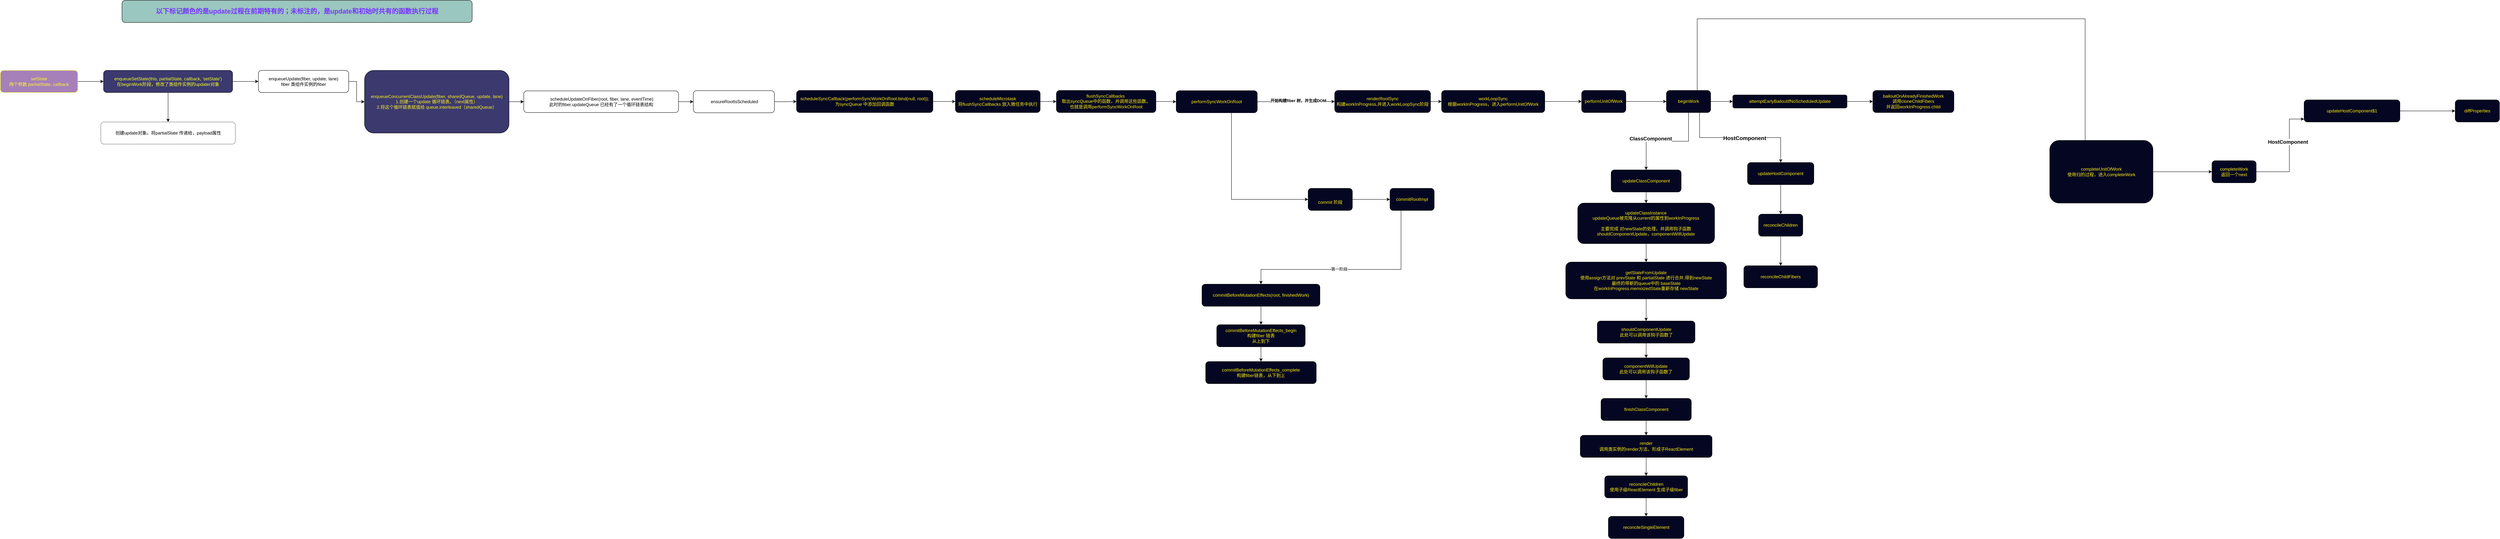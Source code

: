 <mxfile version="22.1.3" type="github">
  <diagram name="第 1 页" id="3YBVpO7ZpEj_d3O6oqKE">
    <mxGraphModel dx="2261" dy="1927" grid="1" gridSize="10" guides="1" tooltips="1" connect="1" arrows="1" fold="1" page="1" pageScale="1" pageWidth="827" pageHeight="1169" math="0" shadow="0">
      <root>
        <mxCell id="0" />
        <mxCell id="1" parent="0" />
        <mxCell id="BOhbTPmh6wwlVowSZ8-B-3" value="" style="edgeStyle=orthogonalEdgeStyle;rounded=0;orthogonalLoop=1;jettySize=auto;html=1;" parent="1" source="BOhbTPmh6wwlVowSZ8-B-1" target="BOhbTPmh6wwlVowSZ8-B-2" edge="1">
          <mxGeometry relative="1" as="geometry" />
        </mxCell>
        <mxCell id="BOhbTPmh6wwlVowSZ8-B-1" value="setState&lt;br&gt;两个参数&amp;nbsp;partialState, callback" style="rounded=1;whiteSpace=wrap;html=1;strokeColor=#FFFF1C;fillColor=#A680B8;fontColor=#FFF82B;" parent="1" vertex="1">
          <mxGeometry x="-240" y="100" width="210" height="60" as="geometry" />
        </mxCell>
        <mxCell id="BOhbTPmh6wwlVowSZ8-B-7" value="" style="edgeStyle=orthogonalEdgeStyle;rounded=0;orthogonalLoop=1;jettySize=auto;html=1;" parent="1" source="BOhbTPmh6wwlVowSZ8-B-2" target="BOhbTPmh6wwlVowSZ8-B-6" edge="1">
          <mxGeometry relative="1" as="geometry" />
        </mxCell>
        <mxCell id="BOhbTPmh6wwlVowSZ8-B-9" value="" style="edgeStyle=orthogonalEdgeStyle;rounded=0;orthogonalLoop=1;jettySize=auto;html=1;" parent="1" source="BOhbTPmh6wwlVowSZ8-B-2" target="BOhbTPmh6wwlVowSZ8-B-8" edge="1">
          <mxGeometry relative="1" as="geometry" />
        </mxCell>
        <mxCell id="BOhbTPmh6wwlVowSZ8-B-2" value="enqueueSetState(this, partialState, callback, &#39;setState&#39;)&lt;br&gt;在beginWork阶段，修改了类组件实例的updater对象" style="whiteSpace=wrap;html=1;rounded=1;fontColor=#F8FF26;strokeColor=#000000;fillColor=#3B396E;" parent="1" vertex="1">
          <mxGeometry x="40" y="100" width="350" height="60" as="geometry" />
        </mxCell>
        <mxCell id="BOhbTPmh6wwlVowSZ8-B-6" value="创建update对象。将partialState 传递给，payload属性" style="whiteSpace=wrap;html=1;rounded=1;strokeColor=#6E6E6E;" parent="1" vertex="1">
          <mxGeometry x="32.5" y="240" width="365" height="60" as="geometry" />
        </mxCell>
        <mxCell id="BOhbTPmh6wwlVowSZ8-B-11" value="" style="edgeStyle=orthogonalEdgeStyle;rounded=0;orthogonalLoop=1;jettySize=auto;html=1;" parent="1" source="BOhbTPmh6wwlVowSZ8-B-8" target="BOhbTPmh6wwlVowSZ8-B-10" edge="1">
          <mxGeometry relative="1" as="geometry" />
        </mxCell>
        <mxCell id="BOhbTPmh6wwlVowSZ8-B-8" value="enqueueUpdate(fiber, update, lane)&lt;br&gt;fiber 类组件实例的fiber" style="whiteSpace=wrap;html=1;rounded=1;" parent="1" vertex="1">
          <mxGeometry x="460" y="100" width="245" height="60" as="geometry" />
        </mxCell>
        <mxCell id="BOhbTPmh6wwlVowSZ8-B-16" style="edgeStyle=orthogonalEdgeStyle;rounded=0;orthogonalLoop=1;jettySize=auto;html=1;exitX=1;exitY=0.5;exitDx=0;exitDy=0;" parent="1" source="BOhbTPmh6wwlVowSZ8-B-10" target="BOhbTPmh6wwlVowSZ8-B-14" edge="1">
          <mxGeometry relative="1" as="geometry" />
        </mxCell>
        <mxCell id="BOhbTPmh6wwlVowSZ8-B-10" value="enqueueConcurrentClassUpdate(fiber, sharedQueue, update, lane)&lt;br&gt;1.创建一个update 循环链表。（next属性）&lt;br&gt;2.将这个循环链表赋值给&amp;nbsp;queue.interleaved（sharedQueue）" style="whiteSpace=wrap;html=1;rounded=1;strokeColor=#000000;fillColor=#3B396E;fontColor=#FFF021;" parent="1" vertex="1">
          <mxGeometry x="748" y="100" width="392" height="170" as="geometry" />
        </mxCell>
        <mxCell id="BOhbTPmh6wwlVowSZ8-B-18" value="" style="edgeStyle=orthogonalEdgeStyle;rounded=0;orthogonalLoop=1;jettySize=auto;html=1;" parent="1" source="BOhbTPmh6wwlVowSZ8-B-14" target="BOhbTPmh6wwlVowSZ8-B-17" edge="1">
          <mxGeometry relative="1" as="geometry" />
        </mxCell>
        <mxCell id="BOhbTPmh6wwlVowSZ8-B-14" value="&amp;nbsp;scheduleUpdateOnFiber(root, fiber, lane, eventTime)&lt;br&gt;此时的fiber.updateQueue 已经有了一个循环链表结构" style="whiteSpace=wrap;html=1;rounded=1;" parent="1" vertex="1">
          <mxGeometry x="1180" y="155.63" width="420" height="58.75" as="geometry" />
        </mxCell>
        <mxCell id="BOhbTPmh6wwlVowSZ8-B-21" value="" style="edgeStyle=orthogonalEdgeStyle;rounded=0;orthogonalLoop=1;jettySize=auto;html=1;" parent="1" source="BOhbTPmh6wwlVowSZ8-B-17" target="BOhbTPmh6wwlVowSZ8-B-20" edge="1">
          <mxGeometry relative="1" as="geometry" />
        </mxCell>
        <mxCell id="BOhbTPmh6wwlVowSZ8-B-17" value="&amp;nbsp;ensureRootIsScheduled" style="whiteSpace=wrap;html=1;rounded=1;" parent="1" vertex="1">
          <mxGeometry x="1640" y="155.01" width="220" height="60" as="geometry" />
        </mxCell>
        <mxCell id="BOhbTPmh6wwlVowSZ8-B-19" value="以下标记颜色的是update过程在前期特有的；未标注的，是update和初始时共有的函数执行过程" style="rounded=1;whiteSpace=wrap;html=1;fontColor=#7936FF;fillColor=#9AC7BF;fontSize=18;fontStyle=1" parent="1" vertex="1">
          <mxGeometry x="90" y="-90" width="950" height="60" as="geometry" />
        </mxCell>
        <mxCell id="gff9xbBirFWEVuY0ia5b-2" value="" style="edgeStyle=orthogonalEdgeStyle;rounded=0;orthogonalLoop=1;jettySize=auto;html=1;" parent="1" source="BOhbTPmh6wwlVowSZ8-B-20" target="gff9xbBirFWEVuY0ia5b-1" edge="1">
          <mxGeometry relative="1" as="geometry" />
        </mxCell>
        <mxCell id="BOhbTPmh6wwlVowSZ8-B-20" value="scheduleSyncCallback(performSyncWorkOnRoot.bind(null, root));&lt;br&gt;为syncQueue 中添加回调函数" style="whiteSpace=wrap;html=1;rounded=1;fillColor=#050621;fontColor=#FFEF12;" parent="1" vertex="1">
          <mxGeometry x="1920" y="154.38" width="370" height="60" as="geometry" />
        </mxCell>
        <mxCell id="gff9xbBirFWEVuY0ia5b-4" value="" style="edgeStyle=orthogonalEdgeStyle;rounded=0;orthogonalLoop=1;jettySize=auto;html=1;" parent="1" source="gff9xbBirFWEVuY0ia5b-1" target="gff9xbBirFWEVuY0ia5b-3" edge="1">
          <mxGeometry relative="1" as="geometry" />
        </mxCell>
        <mxCell id="gff9xbBirFWEVuY0ia5b-1" value="scheduleMicrotask&lt;br&gt;将flushSyncCallbacks 放入微任务中执行" style="whiteSpace=wrap;html=1;fillColor=#050621;fontColor=#FFEF12;rounded=1;" parent="1" vertex="1">
          <mxGeometry x="2351" y="154.38" width="230" height="60" as="geometry" />
        </mxCell>
        <mxCell id="gff9xbBirFWEVuY0ia5b-6" value="" style="edgeStyle=orthogonalEdgeStyle;rounded=0;orthogonalLoop=1;jettySize=auto;html=1;" parent="1" source="gff9xbBirFWEVuY0ia5b-3" target="gff9xbBirFWEVuY0ia5b-5" edge="1">
          <mxGeometry relative="1" as="geometry" />
        </mxCell>
        <mxCell id="gff9xbBirFWEVuY0ia5b-3" value="flushSyncCallbacks&amp;nbsp;&lt;br&gt;取出syncQueue中的函数，并调用这些函数。&lt;br&gt;也就是调用performSyncWorkOnRoot" style="whiteSpace=wrap;html=1;fillColor=#050621;fontColor=#FFEF12;rounded=1;" parent="1" vertex="1">
          <mxGeometry x="2625" y="154.38" width="270" height="60" as="geometry" />
        </mxCell>
        <mxCell id="gff9xbBirFWEVuY0ia5b-8" value="" style="edgeStyle=orthogonalEdgeStyle;rounded=0;orthogonalLoop=1;jettySize=auto;html=1;" parent="1" source="gff9xbBirFWEVuY0ia5b-5" target="gff9xbBirFWEVuY0ia5b-7" edge="1">
          <mxGeometry relative="1" as="geometry" />
        </mxCell>
        <mxCell id="jXGPF6tWEDYVgl1Ts_CV-10" value="开始构建fiber 树，并生成DOM" style="edgeLabel;html=1;align=center;verticalAlign=middle;resizable=0;points=[];fontStyle=1" vertex="1" connectable="0" parent="gff9xbBirFWEVuY0ia5b-8">
          <mxGeometry x="0.057" y="3" relative="1" as="geometry">
            <mxPoint as="offset" />
          </mxGeometry>
        </mxCell>
        <mxCell id="jXGPF6tWEDYVgl1Ts_CV-9" value="" style="edgeStyle=orthogonalEdgeStyle;rounded=0;orthogonalLoop=1;jettySize=auto;html=1;" edge="1" parent="1" source="gff9xbBirFWEVuY0ia5b-5" target="jXGPF6tWEDYVgl1Ts_CV-8">
          <mxGeometry relative="1" as="geometry">
            <Array as="points">
              <mxPoint x="3100" y="450" />
            </Array>
          </mxGeometry>
        </mxCell>
        <mxCell id="gff9xbBirFWEVuY0ia5b-5" value="performSyncWorkOnRoot" style="whiteSpace=wrap;html=1;fillColor=#050621;fontColor=#FFEF12;rounded=1;" parent="1" vertex="1">
          <mxGeometry x="2950" y="155" width="220" height="60" as="geometry" />
        </mxCell>
        <mxCell id="gff9xbBirFWEVuY0ia5b-10" value="" style="edgeStyle=orthogonalEdgeStyle;rounded=0;orthogonalLoop=1;jettySize=auto;html=1;" parent="1" source="gff9xbBirFWEVuY0ia5b-7" target="gff9xbBirFWEVuY0ia5b-9" edge="1">
          <mxGeometry relative="1" as="geometry" />
        </mxCell>
        <mxCell id="gff9xbBirFWEVuY0ia5b-7" value="renderRootSync&lt;br&gt;构建workInProgress,并进入workLoopSync阶段" style="whiteSpace=wrap;html=1;fillColor=#050621;fontColor=#FFEF12;rounded=1;" parent="1" vertex="1">
          <mxGeometry x="3380" y="154.38" width="260" height="60" as="geometry" />
        </mxCell>
        <mxCell id="gff9xbBirFWEVuY0ia5b-18" value="" style="edgeStyle=orthogonalEdgeStyle;rounded=0;orthogonalLoop=1;jettySize=auto;html=1;" parent="1" source="gff9xbBirFWEVuY0ia5b-9" target="gff9xbBirFWEVuY0ia5b-17" edge="1">
          <mxGeometry relative="1" as="geometry" />
        </mxCell>
        <mxCell id="gff9xbBirFWEVuY0ia5b-9" value="workLoopSync&lt;br&gt;根据workInProgress，进入performUnitOfWork" style="whiteSpace=wrap;html=1;fillColor=#050621;fontColor=#FFEF12;rounded=1;" parent="1" vertex="1">
          <mxGeometry x="3670" y="154.38" width="280" height="60" as="geometry" />
        </mxCell>
        <mxCell id="gff9xbBirFWEVuY0ia5b-14" value="" style="edgeStyle=orthogonalEdgeStyle;rounded=0;orthogonalLoop=1;jettySize=auto;html=1;" parent="1" source="gff9xbBirFWEVuY0ia5b-11" target="gff9xbBirFWEVuY0ia5b-13" edge="1">
          <mxGeometry relative="1" as="geometry" />
        </mxCell>
        <mxCell id="gff9xbBirFWEVuY0ia5b-21" value="" style="edgeStyle=orthogonalEdgeStyle;rounded=0;orthogonalLoop=1;jettySize=auto;html=1;" parent="1" source="gff9xbBirFWEVuY0ia5b-11" target="gff9xbBirFWEVuY0ia5b-20" edge="1">
          <mxGeometry relative="1" as="geometry" />
        </mxCell>
        <mxCell id="gff9xbBirFWEVuY0ia5b-22" value="ClassComponent" style="edgeLabel;html=1;align=center;verticalAlign=middle;resizable=0;points=[];fontStyle=1;fontSize=14;" parent="gff9xbBirFWEVuY0ia5b-21" vertex="1" connectable="0">
          <mxGeometry x="-0.209" y="1" relative="1" as="geometry">
            <mxPoint x="-74" y="-8" as="offset" />
          </mxGeometry>
        </mxCell>
        <mxCell id="gff9xbBirFWEVuY0ia5b-41" style="edgeStyle=orthogonalEdgeStyle;rounded=0;orthogonalLoop=1;jettySize=auto;html=1;exitX=0.75;exitY=1;exitDx=0;exitDy=0;entryX=0.5;entryY=0;entryDx=0;entryDy=0;" parent="1" source="gff9xbBirFWEVuY0ia5b-11" target="gff9xbBirFWEVuY0ia5b-39" edge="1">
          <mxGeometry relative="1" as="geometry" />
        </mxCell>
        <mxCell id="gff9xbBirFWEVuY0ia5b-42" value="HostComponent" style="edgeLabel;html=1;align=center;verticalAlign=middle;resizable=0;points=[];fontSize=15;fontStyle=1" parent="gff9xbBirFWEVuY0ia5b-41" vertex="1" connectable="0">
          <mxGeometry x="0.066" y="-1" relative="1" as="geometry">
            <mxPoint as="offset" />
          </mxGeometry>
        </mxCell>
        <mxCell id="gff9xbBirFWEVuY0ia5b-49" style="edgeStyle=orthogonalEdgeStyle;rounded=0;orthogonalLoop=1;jettySize=auto;html=1;exitX=0.696;exitY=0.002;exitDx=0;exitDy=0;entryX=0.567;entryY=0.058;entryDx=0;entryDy=0;entryPerimeter=0;exitPerimeter=0;" parent="1" source="gff9xbBirFWEVuY0ia5b-11" target="gff9xbBirFWEVuY0ia5b-47" edge="1">
          <mxGeometry relative="1" as="geometry">
            <mxPoint x="5120" y="380" as="targetPoint" />
            <Array as="points">
              <mxPoint x="4364" y="-40" />
              <mxPoint x="5416" y="-40" />
            </Array>
          </mxGeometry>
        </mxCell>
        <mxCell id="gff9xbBirFWEVuY0ia5b-11" value="beginWork" style="whiteSpace=wrap;html=1;fillColor=#050621;fontColor=#FFEF12;rounded=1;" parent="1" vertex="1">
          <mxGeometry x="4280" y="154.38" width="120" height="60" as="geometry" />
        </mxCell>
        <mxCell id="gff9xbBirFWEVuY0ia5b-16" value="" style="edgeStyle=orthogonalEdgeStyle;rounded=0;orthogonalLoop=1;jettySize=auto;html=1;" parent="1" source="gff9xbBirFWEVuY0ia5b-13" target="gff9xbBirFWEVuY0ia5b-15" edge="1">
          <mxGeometry relative="1" as="geometry" />
        </mxCell>
        <mxCell id="gff9xbBirFWEVuY0ia5b-13" value="attemptEarlyBailoutIfNoScheduledUpdate" style="whiteSpace=wrap;html=1;fillColor=#050621;fontColor=#FFEF12;rounded=1;" parent="1" vertex="1">
          <mxGeometry x="4460" y="166.57" width="310" height="35.62" as="geometry" />
        </mxCell>
        <mxCell id="gff9xbBirFWEVuY0ia5b-15" value="bailoutOnAlreadyFinishedWork&lt;br&gt;调用cloneChildFibers&lt;br&gt;并返回workInProgress.child" style="whiteSpace=wrap;html=1;fillColor=#050621;fontColor=#FFEF12;rounded=1;" parent="1" vertex="1">
          <mxGeometry x="4840" y="154.38" width="220" height="60" as="geometry" />
        </mxCell>
        <mxCell id="gff9xbBirFWEVuY0ia5b-19" style="edgeStyle=orthogonalEdgeStyle;rounded=0;orthogonalLoop=1;jettySize=auto;html=1;exitX=1;exitY=0.5;exitDx=0;exitDy=0;" parent="1" source="gff9xbBirFWEVuY0ia5b-17" target="gff9xbBirFWEVuY0ia5b-11" edge="1">
          <mxGeometry relative="1" as="geometry" />
        </mxCell>
        <mxCell id="gff9xbBirFWEVuY0ia5b-17" value="performUnitOfWork" style="whiteSpace=wrap;html=1;fillColor=#050621;fontColor=#FFEF12;rounded=1;" parent="1" vertex="1">
          <mxGeometry x="4050" y="154.38" width="120" height="60" as="geometry" />
        </mxCell>
        <mxCell id="gff9xbBirFWEVuY0ia5b-24" value="" style="edgeStyle=orthogonalEdgeStyle;rounded=0;orthogonalLoop=1;jettySize=auto;html=1;" parent="1" source="gff9xbBirFWEVuY0ia5b-20" target="gff9xbBirFWEVuY0ia5b-23" edge="1">
          <mxGeometry relative="1" as="geometry" />
        </mxCell>
        <mxCell id="gff9xbBirFWEVuY0ia5b-20" value="updateClassComponent" style="whiteSpace=wrap;html=1;fillColor=#050621;fontColor=#FFEF12;rounded=1;" parent="1" vertex="1">
          <mxGeometry x="4130" y="370" width="190" height="60" as="geometry" />
        </mxCell>
        <mxCell id="gff9xbBirFWEVuY0ia5b-26" value="" style="edgeStyle=orthogonalEdgeStyle;rounded=0;orthogonalLoop=1;jettySize=auto;html=1;" parent="1" source="gff9xbBirFWEVuY0ia5b-23" target="gff9xbBirFWEVuY0ia5b-25" edge="1">
          <mxGeometry relative="1" as="geometry" />
        </mxCell>
        <mxCell id="gff9xbBirFWEVuY0ia5b-23" value="updateClassInstance&lt;br&gt;updateQueue被克隆从current的属性到workInProgress&lt;br&gt;&lt;br&gt;主要完成 对newState的处理，并调用钩子函数&lt;br&gt;shouldComponentUpdate，componentWillUpdate" style="whiteSpace=wrap;html=1;fillColor=#050621;fontColor=#FFEF12;rounded=1;" parent="1" vertex="1">
          <mxGeometry x="4039.37" y="460" width="371.25" height="110" as="geometry" />
        </mxCell>
        <mxCell id="gff9xbBirFWEVuY0ia5b-28" value="" style="edgeStyle=orthogonalEdgeStyle;rounded=0;orthogonalLoop=1;jettySize=auto;html=1;" parent="1" source="gff9xbBirFWEVuY0ia5b-25" target="gff9xbBirFWEVuY0ia5b-27" edge="1">
          <mxGeometry relative="1" as="geometry" />
        </mxCell>
        <mxCell id="gff9xbBirFWEVuY0ia5b-25" value="getStateFromUpdate&lt;br&gt;使用assign方法对 prevState 和 partialState 进行合并,得到newState&lt;br&gt;最终的带新的queue中的 baseState&lt;br&gt;在workInProgress.memoizedState重新存储 newState" style="whiteSpace=wrap;html=1;fillColor=#050621;fontColor=#FFEF12;rounded=1;" parent="1" vertex="1">
          <mxGeometry x="4006.88" y="620" width="436.25" height="100" as="geometry" />
        </mxCell>
        <mxCell id="gff9xbBirFWEVuY0ia5b-30" value="" style="edgeStyle=orthogonalEdgeStyle;rounded=0;orthogonalLoop=1;jettySize=auto;html=1;" parent="1" source="gff9xbBirFWEVuY0ia5b-27" target="gff9xbBirFWEVuY0ia5b-29" edge="1">
          <mxGeometry relative="1" as="geometry" />
        </mxCell>
        <mxCell id="gff9xbBirFWEVuY0ia5b-27" value="shouldComponentUpdate&lt;br&gt;此处可以调用该钩子函数了" style="whiteSpace=wrap;html=1;fillColor=#050621;fontColor=#FFEF12;rounded=1;" parent="1" vertex="1">
          <mxGeometry x="4092.5" y="780" width="264.99" height="60" as="geometry" />
        </mxCell>
        <mxCell id="gff9xbBirFWEVuY0ia5b-32" value="" style="edgeStyle=orthogonalEdgeStyle;rounded=0;orthogonalLoop=1;jettySize=auto;html=1;" parent="1" source="gff9xbBirFWEVuY0ia5b-29" target="gff9xbBirFWEVuY0ia5b-31" edge="1">
          <mxGeometry relative="1" as="geometry" />
        </mxCell>
        <mxCell id="gff9xbBirFWEVuY0ia5b-29" value="componentWillUpdate&lt;br&gt;此处可以调用该钩子函数了" style="whiteSpace=wrap;html=1;fillColor=#050621;fontColor=#FFEF12;rounded=1;" parent="1" vertex="1">
          <mxGeometry x="4107.49" y="880" width="235.01" height="60" as="geometry" />
        </mxCell>
        <mxCell id="gff9xbBirFWEVuY0ia5b-34" value="" style="edgeStyle=orthogonalEdgeStyle;rounded=0;orthogonalLoop=1;jettySize=auto;html=1;" parent="1" source="gff9xbBirFWEVuY0ia5b-31" target="gff9xbBirFWEVuY0ia5b-33" edge="1">
          <mxGeometry relative="1" as="geometry" />
        </mxCell>
        <mxCell id="gff9xbBirFWEVuY0ia5b-31" value="finishClassComponent" style="whiteSpace=wrap;html=1;fillColor=#050621;fontColor=#FFEF12;rounded=1;" parent="1" vertex="1">
          <mxGeometry x="4102.5" y="990" width="245.01" height="60" as="geometry" />
        </mxCell>
        <mxCell id="gff9xbBirFWEVuY0ia5b-36" value="" style="edgeStyle=orthogonalEdgeStyle;rounded=0;orthogonalLoop=1;jettySize=auto;html=1;" parent="1" source="gff9xbBirFWEVuY0ia5b-33" target="gff9xbBirFWEVuY0ia5b-35" edge="1">
          <mxGeometry relative="1" as="geometry" />
        </mxCell>
        <mxCell id="gff9xbBirFWEVuY0ia5b-33" value="render&lt;br&gt;调用类实例的render方法，形成子ReactElement&lt;span style=&quot;color: rgb(86, 168, 245); font-family: &amp;quot;JetBrains Mono&amp;quot;, monospace; font-size: 9.8pt; background-color: rgb(30, 31, 34);&quot;&gt;&lt;/span&gt;" style="whiteSpace=wrap;html=1;fillColor=#050621;fontColor=#FFEF12;rounded=1;" parent="1" vertex="1">
          <mxGeometry x="4046.25" y="1090" width="357.51" height="60" as="geometry" />
        </mxCell>
        <mxCell id="gff9xbBirFWEVuY0ia5b-38" value="" style="edgeStyle=orthogonalEdgeStyle;rounded=0;orthogonalLoop=1;jettySize=auto;html=1;" parent="1" source="gff9xbBirFWEVuY0ia5b-35" target="gff9xbBirFWEVuY0ia5b-37" edge="1">
          <mxGeometry relative="1" as="geometry" />
        </mxCell>
        <mxCell id="gff9xbBirFWEVuY0ia5b-35" value="reconcileChildren&lt;br&gt;使用子级ReactElement 生成子级fiber" style="whiteSpace=wrap;html=1;fillColor=#050621;fontColor=#FFEF12;rounded=1;" parent="1" vertex="1">
          <mxGeometry x="4112.51" y="1200" width="224.99" height="60" as="geometry" />
        </mxCell>
        <mxCell id="gff9xbBirFWEVuY0ia5b-37" value="reconcileSingleElement" style="whiteSpace=wrap;html=1;fillColor=#050621;fontColor=#FFEF12;rounded=1;" parent="1" vertex="1">
          <mxGeometry x="4122.5" y="1310" width="204.99" height="60" as="geometry" />
        </mxCell>
        <mxCell id="gff9xbBirFWEVuY0ia5b-44" value="" style="edgeStyle=orthogonalEdgeStyle;rounded=0;orthogonalLoop=1;jettySize=auto;html=1;" parent="1" source="gff9xbBirFWEVuY0ia5b-39" target="gff9xbBirFWEVuY0ia5b-43" edge="1">
          <mxGeometry relative="1" as="geometry" />
        </mxCell>
        <mxCell id="gff9xbBirFWEVuY0ia5b-39" value="updateHostComponent" style="whiteSpace=wrap;html=1;fillColor=#050621;fontColor=#FFEF12;rounded=1;" parent="1" vertex="1">
          <mxGeometry x="4500" y="350" width="180" height="60" as="geometry" />
        </mxCell>
        <mxCell id="gff9xbBirFWEVuY0ia5b-46" value="" style="edgeStyle=orthogonalEdgeStyle;rounded=0;orthogonalLoop=1;jettySize=auto;html=1;" parent="1" source="gff9xbBirFWEVuY0ia5b-43" target="gff9xbBirFWEVuY0ia5b-45" edge="1">
          <mxGeometry relative="1" as="geometry" />
        </mxCell>
        <mxCell id="gff9xbBirFWEVuY0ia5b-43" value="reconcileChildren" style="whiteSpace=wrap;html=1;fillColor=#050621;fontColor=#FFEF12;rounded=1;" parent="1" vertex="1">
          <mxGeometry x="4530" y="490" width="120" height="60" as="geometry" />
        </mxCell>
        <mxCell id="gff9xbBirFWEVuY0ia5b-45" value="reconcileChildFibers" style="whiteSpace=wrap;html=1;fillColor=#050621;fontColor=#FFEF12;rounded=1;" parent="1" vertex="1">
          <mxGeometry x="4490" y="630" width="200" height="60" as="geometry" />
        </mxCell>
        <mxCell id="jXGPF6tWEDYVgl1Ts_CV-2" value="" style="edgeStyle=orthogonalEdgeStyle;rounded=0;orthogonalLoop=1;jettySize=auto;html=1;" edge="1" parent="1" source="gff9xbBirFWEVuY0ia5b-47" target="jXGPF6tWEDYVgl1Ts_CV-1">
          <mxGeometry relative="1" as="geometry" />
        </mxCell>
        <mxCell id="gff9xbBirFWEVuY0ia5b-47" value="completeUnitOfWork&lt;br&gt;使用归的过程，进入completeWork" style="whiteSpace=wrap;html=1;fillColor=#050621;fontColor=#FFEF12;rounded=1;" parent="1" vertex="1">
          <mxGeometry x="5320" y="290" width="280" height="170" as="geometry" />
        </mxCell>
        <mxCell id="jXGPF6tWEDYVgl1Ts_CV-4" value="" style="edgeStyle=orthogonalEdgeStyle;rounded=0;orthogonalLoop=1;jettySize=auto;html=1;" edge="1" parent="1" source="jXGPF6tWEDYVgl1Ts_CV-1" target="jXGPF6tWEDYVgl1Ts_CV-3">
          <mxGeometry relative="1" as="geometry">
            <Array as="points">
              <mxPoint x="5970" y="375" />
              <mxPoint x="5970" y="232" />
            </Array>
          </mxGeometry>
        </mxCell>
        <mxCell id="jXGPF6tWEDYVgl1Ts_CV-5" value="HostComponent" style="edgeLabel;html=1;align=center;verticalAlign=middle;resizable=0;points=[];fontStyle=1;fontSize=14;" vertex="1" connectable="0" parent="jXGPF6tWEDYVgl1Ts_CV-4">
          <mxGeometry x="-0.214" y="4" relative="1" as="geometry">
            <mxPoint y="-64" as="offset" />
          </mxGeometry>
        </mxCell>
        <mxCell id="jXGPF6tWEDYVgl1Ts_CV-1" value="completeWork&lt;br&gt;返回一个next" style="whiteSpace=wrap;html=1;fillColor=#050621;fontColor=#FFEF12;rounded=1;" vertex="1" parent="1">
          <mxGeometry x="5760" y="345" width="120" height="60" as="geometry" />
        </mxCell>
        <mxCell id="jXGPF6tWEDYVgl1Ts_CV-7" value="" style="edgeStyle=orthogonalEdgeStyle;rounded=0;orthogonalLoop=1;jettySize=auto;html=1;" edge="1" parent="1" source="jXGPF6tWEDYVgl1Ts_CV-3" target="jXGPF6tWEDYVgl1Ts_CV-6">
          <mxGeometry relative="1" as="geometry" />
        </mxCell>
        <mxCell id="jXGPF6tWEDYVgl1Ts_CV-3" value="updateHostComponent$1" style="whiteSpace=wrap;html=1;fillColor=#050621;fontColor=#FFEF12;rounded=1;" vertex="1" parent="1">
          <mxGeometry x="6010" y="180" width="260" height="60" as="geometry" />
        </mxCell>
        <mxCell id="jXGPF6tWEDYVgl1Ts_CV-6" value="diffProperties" style="whiteSpace=wrap;html=1;fillColor=#050621;fontColor=#FFEF12;rounded=1;" vertex="1" parent="1">
          <mxGeometry x="6420" y="180" width="120" height="60" as="geometry" />
        </mxCell>
        <mxCell id="jXGPF6tWEDYVgl1Ts_CV-12" value="" style="edgeStyle=orthogonalEdgeStyle;rounded=0;orthogonalLoop=1;jettySize=auto;html=1;" edge="1" parent="1" source="jXGPF6tWEDYVgl1Ts_CV-8" target="jXGPF6tWEDYVgl1Ts_CV-11">
          <mxGeometry relative="1" as="geometry" />
        </mxCell>
        <mxCell id="jXGPF6tWEDYVgl1Ts_CV-8" value="&lt;br&gt;commit 阶段" style="whiteSpace=wrap;html=1;fillColor=#050621;fontColor=#FFEF12;rounded=1;" vertex="1" parent="1">
          <mxGeometry x="3308" y="420" width="120" height="60" as="geometry" />
        </mxCell>
        <mxCell id="jXGPF6tWEDYVgl1Ts_CV-14" value="" style="edgeStyle=orthogonalEdgeStyle;rounded=0;orthogonalLoop=1;jettySize=auto;html=1;" edge="1" parent="1" source="jXGPF6tWEDYVgl1Ts_CV-11" target="jXGPF6tWEDYVgl1Ts_CV-13">
          <mxGeometry relative="1" as="geometry">
            <Array as="points">
              <mxPoint x="3560" y="640" />
              <mxPoint x="3180" y="640" />
            </Array>
          </mxGeometry>
        </mxCell>
        <mxCell id="jXGPF6tWEDYVgl1Ts_CV-15" value="第一阶段" style="edgeLabel;html=1;align=center;verticalAlign=middle;resizable=0;points=[];" vertex="1" connectable="0" parent="jXGPF6tWEDYVgl1Ts_CV-14">
          <mxGeometry x="0.131" y="-1" relative="1" as="geometry">
            <mxPoint as="offset" />
          </mxGeometry>
        </mxCell>
        <mxCell id="jXGPF6tWEDYVgl1Ts_CV-11" value="commitRootImpl" style="whiteSpace=wrap;html=1;fillColor=#050621;fontColor=#FFEF12;rounded=1;" vertex="1" parent="1">
          <mxGeometry x="3530" y="420" width="120" height="60" as="geometry" />
        </mxCell>
        <mxCell id="jXGPF6tWEDYVgl1Ts_CV-17" value="" style="edgeStyle=orthogonalEdgeStyle;rounded=0;orthogonalLoop=1;jettySize=auto;html=1;" edge="1" parent="1" source="jXGPF6tWEDYVgl1Ts_CV-13" target="jXGPF6tWEDYVgl1Ts_CV-16">
          <mxGeometry relative="1" as="geometry" />
        </mxCell>
        <mxCell id="jXGPF6tWEDYVgl1Ts_CV-13" value="commitBeforeMutationEffects(root, finishedWork)" style="whiteSpace=wrap;html=1;fillColor=#050621;fontColor=#FFEF12;rounded=1;" vertex="1" parent="1">
          <mxGeometry x="3020" y="680" width="320" height="60" as="geometry" />
        </mxCell>
        <mxCell id="jXGPF6tWEDYVgl1Ts_CV-19" value="" style="edgeStyle=orthogonalEdgeStyle;rounded=0;orthogonalLoop=1;jettySize=auto;html=1;" edge="1" parent="1" source="jXGPF6tWEDYVgl1Ts_CV-16" target="jXGPF6tWEDYVgl1Ts_CV-18">
          <mxGeometry relative="1" as="geometry" />
        </mxCell>
        <mxCell id="jXGPF6tWEDYVgl1Ts_CV-16" value="commitBeforeMutationEffects_begin&lt;br&gt;构建fiber 链表&lt;br&gt;从上到下" style="whiteSpace=wrap;html=1;fillColor=#050621;fontColor=#FFEF12;rounded=1;" vertex="1" parent="1">
          <mxGeometry x="3060" y="790" width="240" height="60" as="geometry" />
        </mxCell>
        <mxCell id="jXGPF6tWEDYVgl1Ts_CV-18" value="commitBeforeMutationEffects_complete&lt;br&gt;构建fiber链表，从下到上" style="whiteSpace=wrap;html=1;fillColor=#050621;fontColor=#FFEF12;rounded=1;" vertex="1" parent="1">
          <mxGeometry x="3030" y="890" width="300" height="60" as="geometry" />
        </mxCell>
      </root>
    </mxGraphModel>
  </diagram>
</mxfile>
